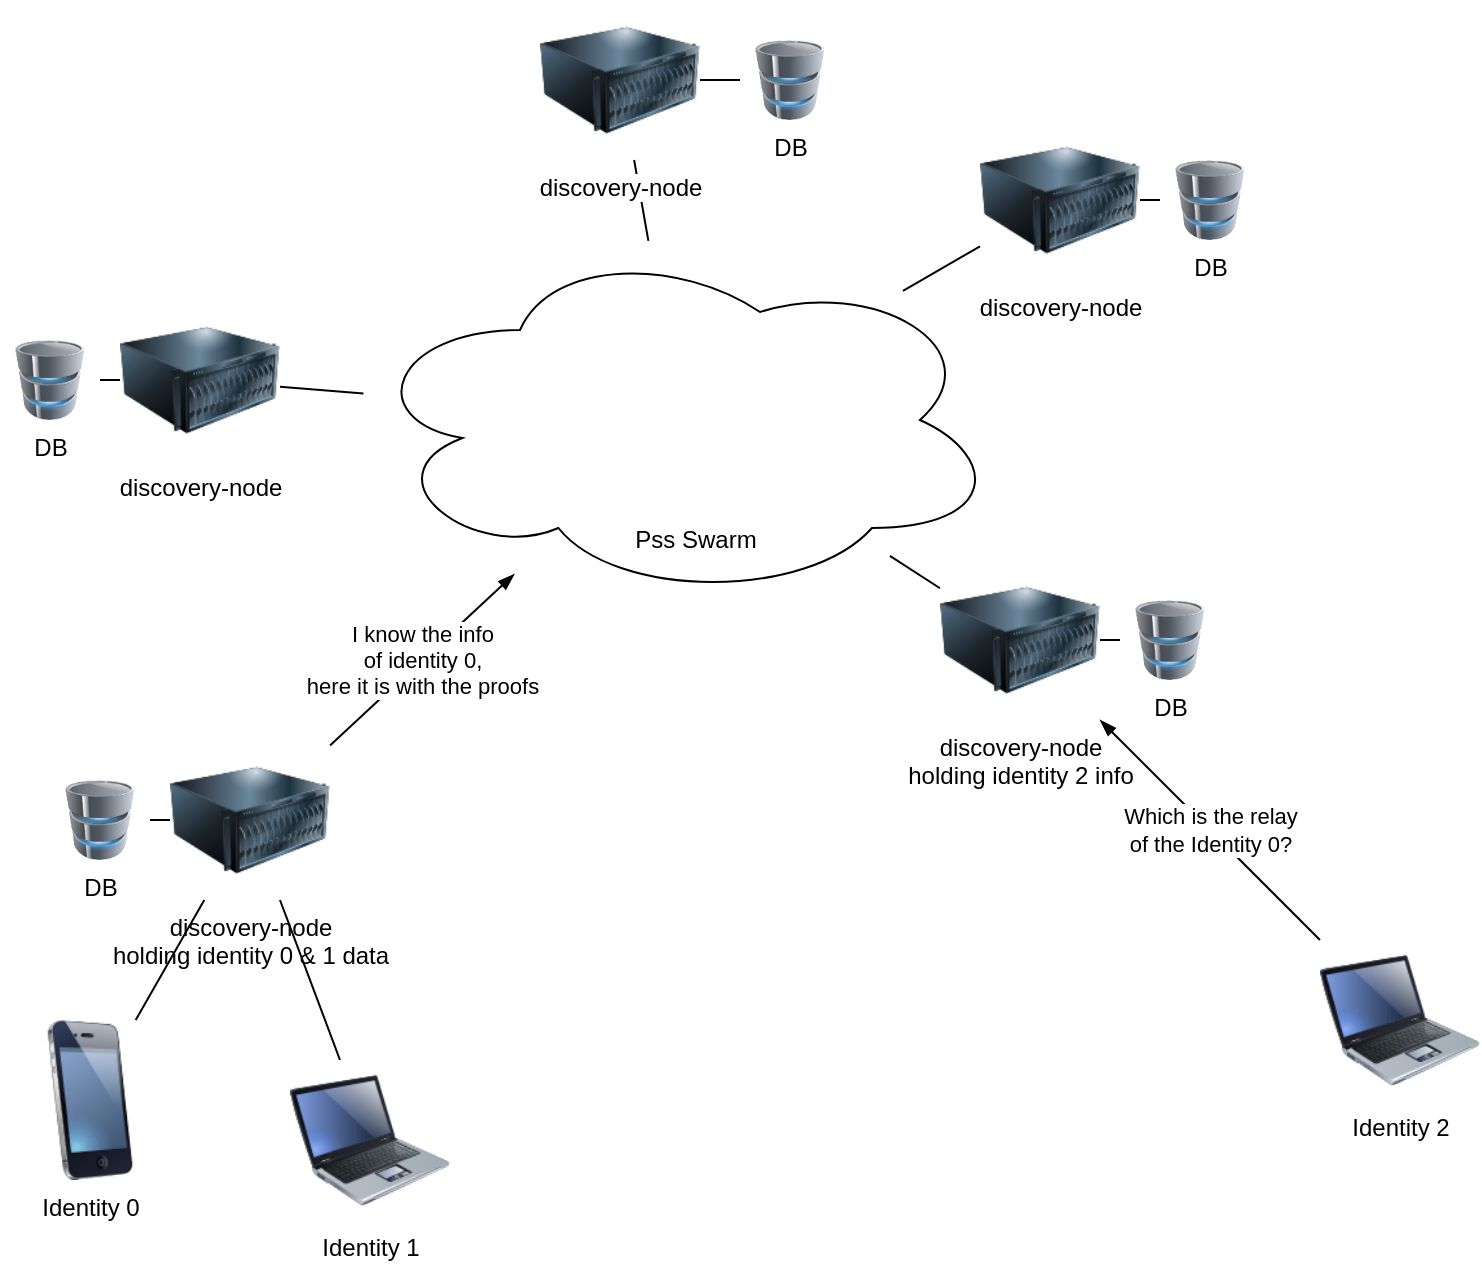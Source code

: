 <mxfile version="10.5.8" type="device"><diagram id="hmh7gyBnQ4IYqmnw9kW4" name="Page-1"><mxGraphModel dx="1394" dy="816" grid="1" gridSize="10" guides="1" tooltips="1" connect="1" arrows="1" fold="1" page="1" pageScale="1" pageWidth="850" pageHeight="1100" math="0" shadow="0"><root><mxCell id="0"/><mxCell id="1" parent="0"/><mxCell id="0UJIEGv6Zy4IMF-hpASr-1" style="rounded=0;orthogonalLoop=1;jettySize=auto;html=1;endArrow=none;endFill=0;" edge="1" parent="1" source="0UJIEGv6Zy4IMF-hpASr-3" target="0UJIEGv6Zy4IMF-hpASr-13"><mxGeometry relative="1" as="geometry"/></mxCell><mxCell id="0UJIEGv6Zy4IMF-hpASr-2" style="edgeStyle=none;rounded=0;orthogonalLoop=1;jettySize=auto;html=1;exitX=0;exitY=0.5;exitDx=0;exitDy=0;endArrow=none;endFill=0;" edge="1" parent="1" source="0UJIEGv6Zy4IMF-hpASr-3" target="0UJIEGv6Zy4IMF-hpASr-21"><mxGeometry relative="1" as="geometry"/></mxCell><mxCell id="0UJIEGv6Zy4IMF-hpASr-3" value="discovery-node" style="image;html=1;labelBackgroundColor=#ffffff;image=img/lib/clip_art/computers/Server_128x128.png" vertex="1" parent="1"><mxGeometry x="75" y="150" width="80" height="80" as="geometry"/></mxCell><mxCell id="0UJIEGv6Zy4IMF-hpASr-4" style="rounded=0;orthogonalLoop=1;jettySize=auto;html=1;endArrow=none;endFill=0;" edge="1" parent="1" source="0UJIEGv6Zy4IMF-hpASr-6" target="0UJIEGv6Zy4IMF-hpASr-13"><mxGeometry relative="1" as="geometry"/></mxCell><mxCell id="0UJIEGv6Zy4IMF-hpASr-5" style="edgeStyle=none;rounded=0;orthogonalLoop=1;jettySize=auto;html=1;exitX=1;exitY=0.5;exitDx=0;exitDy=0;endArrow=none;endFill=0;" edge="1" parent="1" source="0UJIEGv6Zy4IMF-hpASr-6" target="0UJIEGv6Zy4IMF-hpASr-20"><mxGeometry relative="1" as="geometry"/></mxCell><mxCell id="0UJIEGv6Zy4IMF-hpASr-6" value="discovery-node" style="image;html=1;labelBackgroundColor=#ffffff;image=img/lib/clip_art/computers/Server_128x128.png" vertex="1" parent="1"><mxGeometry x="285" width="80" height="80" as="geometry"/></mxCell><mxCell id="0UJIEGv6Zy4IMF-hpASr-7" style="edgeStyle=none;rounded=0;orthogonalLoop=1;jettySize=auto;html=1;endArrow=none;endFill=0;" edge="1" parent="1" source="0UJIEGv6Zy4IMF-hpASr-9" target="0UJIEGv6Zy4IMF-hpASr-13"><mxGeometry relative="1" as="geometry"/></mxCell><mxCell id="0UJIEGv6Zy4IMF-hpASr-8" style="edgeStyle=none;rounded=0;orthogonalLoop=1;jettySize=auto;html=1;exitX=1;exitY=0.5;exitDx=0;exitDy=0;endArrow=none;endFill=0;" edge="1" parent="1" source="0UJIEGv6Zy4IMF-hpASr-9" target="0UJIEGv6Zy4IMF-hpASr-19"><mxGeometry relative="1" as="geometry"/></mxCell><mxCell id="0UJIEGv6Zy4IMF-hpASr-9" value="discovery-node" style="image;html=1;labelBackgroundColor=#ffffff;image=img/lib/clip_art/computers/Server_128x128.png" vertex="1" parent="1"><mxGeometry x="505" y="60" width="80" height="80" as="geometry"/></mxCell><mxCell id="0UJIEGv6Zy4IMF-hpASr-10" style="edgeStyle=none;rounded=0;orthogonalLoop=1;jettySize=auto;html=1;endArrow=none;endFill=0;" edge="1" parent="1" source="0UJIEGv6Zy4IMF-hpASr-12" target="0UJIEGv6Zy4IMF-hpASr-13"><mxGeometry relative="1" as="geometry"/></mxCell><mxCell id="0UJIEGv6Zy4IMF-hpASr-11" style="edgeStyle=none;rounded=0;orthogonalLoop=1;jettySize=auto;html=1;exitX=1;exitY=0.5;exitDx=0;exitDy=0;endArrow=none;endFill=0;" edge="1" parent="1" source="0UJIEGv6Zy4IMF-hpASr-12" target="0UJIEGv6Zy4IMF-hpASr-23"><mxGeometry relative="1" as="geometry"/></mxCell><mxCell id="0UJIEGv6Zy4IMF-hpASr-12" value="discovery-node&lt;br&gt;holding identity 2 info&lt;br&gt;" style="image;html=1;labelBackgroundColor=#ffffff;image=img/lib/clip_art/computers/Server_128x128.png" vertex="1" parent="1"><mxGeometry x="485" y="280" width="80" height="80" as="geometry"/></mxCell><mxCell id="0UJIEGv6Zy4IMF-hpASr-13" value="" style="ellipse;shape=cloud;whiteSpace=wrap;html=1;" vertex="1" parent="1"><mxGeometry x="195" y="120" width="320" height="180" as="geometry"/></mxCell><mxCell id="0UJIEGv6Zy4IMF-hpASr-14" value="I know the info&lt;br&gt;of identity 0,&lt;br&gt;here it is with the proofs&lt;br&gt;" style="edgeStyle=none;rounded=0;orthogonalLoop=1;jettySize=auto;html=1;endArrow=blockThin;endFill=1;" edge="1" parent="1" source="0UJIEGv6Zy4IMF-hpASr-16" target="0UJIEGv6Zy4IMF-hpASr-13"><mxGeometry relative="1" as="geometry"/></mxCell><mxCell id="0UJIEGv6Zy4IMF-hpASr-15" style="edgeStyle=none;rounded=0;orthogonalLoop=1;jettySize=auto;html=1;exitX=0;exitY=0.5;exitDx=0;exitDy=0;endArrow=none;endFill=0;" edge="1" parent="1" source="0UJIEGv6Zy4IMF-hpASr-16" target="0UJIEGv6Zy4IMF-hpASr-22"><mxGeometry relative="1" as="geometry"/></mxCell><mxCell id="0UJIEGv6Zy4IMF-hpASr-16" value="discovery-node&lt;br&gt;holding identity 0 &amp;amp; 1 data&lt;br&gt;" style="image;html=1;labelBackgroundColor=#ffffff;image=img/lib/clip_art/computers/Server_128x128.png" vertex="1" parent="1"><mxGeometry x="100" y="370" width="80" height="80" as="geometry"/></mxCell><mxCell id="0UJIEGv6Zy4IMF-hpASr-17" value="" style="shape=image;verticalLabelPosition=bottom;labelBackgroundColor=#ffffff;verticalAlign=top;aspect=fixed;imageAspect=0;image=https://swarm-guide.readthedocs.io/en/latest/_images/swarm.png;" vertex="1" parent="1"><mxGeometry x="327" y="160" width="72" height="90" as="geometry"/></mxCell><mxCell id="0UJIEGv6Zy4IMF-hpASr-18" value="Pss Swarm" style="text;html=1;strokeColor=none;fillColor=none;align=center;verticalAlign=middle;whiteSpace=wrap;rounded=0;" vertex="1" parent="1"><mxGeometry x="321" y="260" width="84" height="20" as="geometry"/></mxCell><mxCell id="0UJIEGv6Zy4IMF-hpASr-19" value="DB" style="image;html=1;labelBackgroundColor=#ffffff;image=img/lib/clip_art/computers/Database_128x128.png" vertex="1" parent="1"><mxGeometry x="595" y="80" width="50" height="40" as="geometry"/></mxCell><mxCell id="0UJIEGv6Zy4IMF-hpASr-20" value="DB" style="image;html=1;labelBackgroundColor=#ffffff;image=img/lib/clip_art/computers/Database_128x128.png" vertex="1" parent="1"><mxGeometry x="385" y="20" width="50" height="40" as="geometry"/></mxCell><mxCell id="0UJIEGv6Zy4IMF-hpASr-21" value="DB" style="image;html=1;labelBackgroundColor=#ffffff;image=img/lib/clip_art/computers/Database_128x128.png" vertex="1" parent="1"><mxGeometry x="15" y="170" width="50" height="40" as="geometry"/></mxCell><mxCell id="0UJIEGv6Zy4IMF-hpASr-22" value="DB" style="image;html=1;labelBackgroundColor=#ffffff;image=img/lib/clip_art/computers/Database_128x128.png" vertex="1" parent="1"><mxGeometry x="40" y="390" width="50" height="40" as="geometry"/></mxCell><mxCell id="0UJIEGv6Zy4IMF-hpASr-23" value="DB" style="image;html=1;labelBackgroundColor=#ffffff;image=img/lib/clip_art/computers/Database_128x128.png" vertex="1" parent="1"><mxGeometry x="575" y="300" width="50" height="40" as="geometry"/></mxCell><mxCell id="0UJIEGv6Zy4IMF-hpASr-24" style="edgeStyle=none;rounded=0;orthogonalLoop=1;jettySize=auto;html=1;endArrow=none;endFill=0;" edge="1" parent="1" source="0UJIEGv6Zy4IMF-hpASr-25" target="0UJIEGv6Zy4IMF-hpASr-16"><mxGeometry relative="1" as="geometry"/></mxCell><mxCell id="0UJIEGv6Zy4IMF-hpASr-25" value="Identity 0" style="image;html=1;labelBackgroundColor=#ffffff;image=img/lib/clip_art/telecommunication/iPhone_128x128.png" vertex="1" parent="1"><mxGeometry x="20" y="510" width="80" height="80" as="geometry"/></mxCell><mxCell id="0UJIEGv6Zy4IMF-hpASr-26" value="Which is the relay&lt;br&gt;of the Identity 0?&lt;br&gt;" style="edgeStyle=none;rounded=0;orthogonalLoop=1;jettySize=auto;html=1;endArrow=blockThin;endFill=1;" edge="1" parent="1" source="0UJIEGv6Zy4IMF-hpASr-27" target="0UJIEGv6Zy4IMF-hpASr-12"><mxGeometry relative="1" as="geometry"/></mxCell><mxCell id="0UJIEGv6Zy4IMF-hpASr-27" value="Identity 2" style="image;html=1;labelBackgroundColor=#ffffff;image=img/lib/clip_art/computers/Laptop_128x128.png" vertex="1" parent="1"><mxGeometry x="675" y="470" width="80" height="80" as="geometry"/></mxCell><mxCell id="0UJIEGv6Zy4IMF-hpASr-28" style="edgeStyle=none;rounded=0;orthogonalLoop=1;jettySize=auto;html=1;endArrow=none;endFill=0;" edge="1" parent="1" source="0UJIEGv6Zy4IMF-hpASr-29" target="0UJIEGv6Zy4IMF-hpASr-16"><mxGeometry relative="1" as="geometry"/></mxCell><mxCell id="0UJIEGv6Zy4IMF-hpASr-29" value="Identity 1" style="image;html=1;labelBackgroundColor=#ffffff;image=img/lib/clip_art/computers/Laptop_128x128.png" vertex="1" parent="1"><mxGeometry x="160" y="530" width="80" height="80" as="geometry"/></mxCell></root></mxGraphModel></diagram></mxfile>